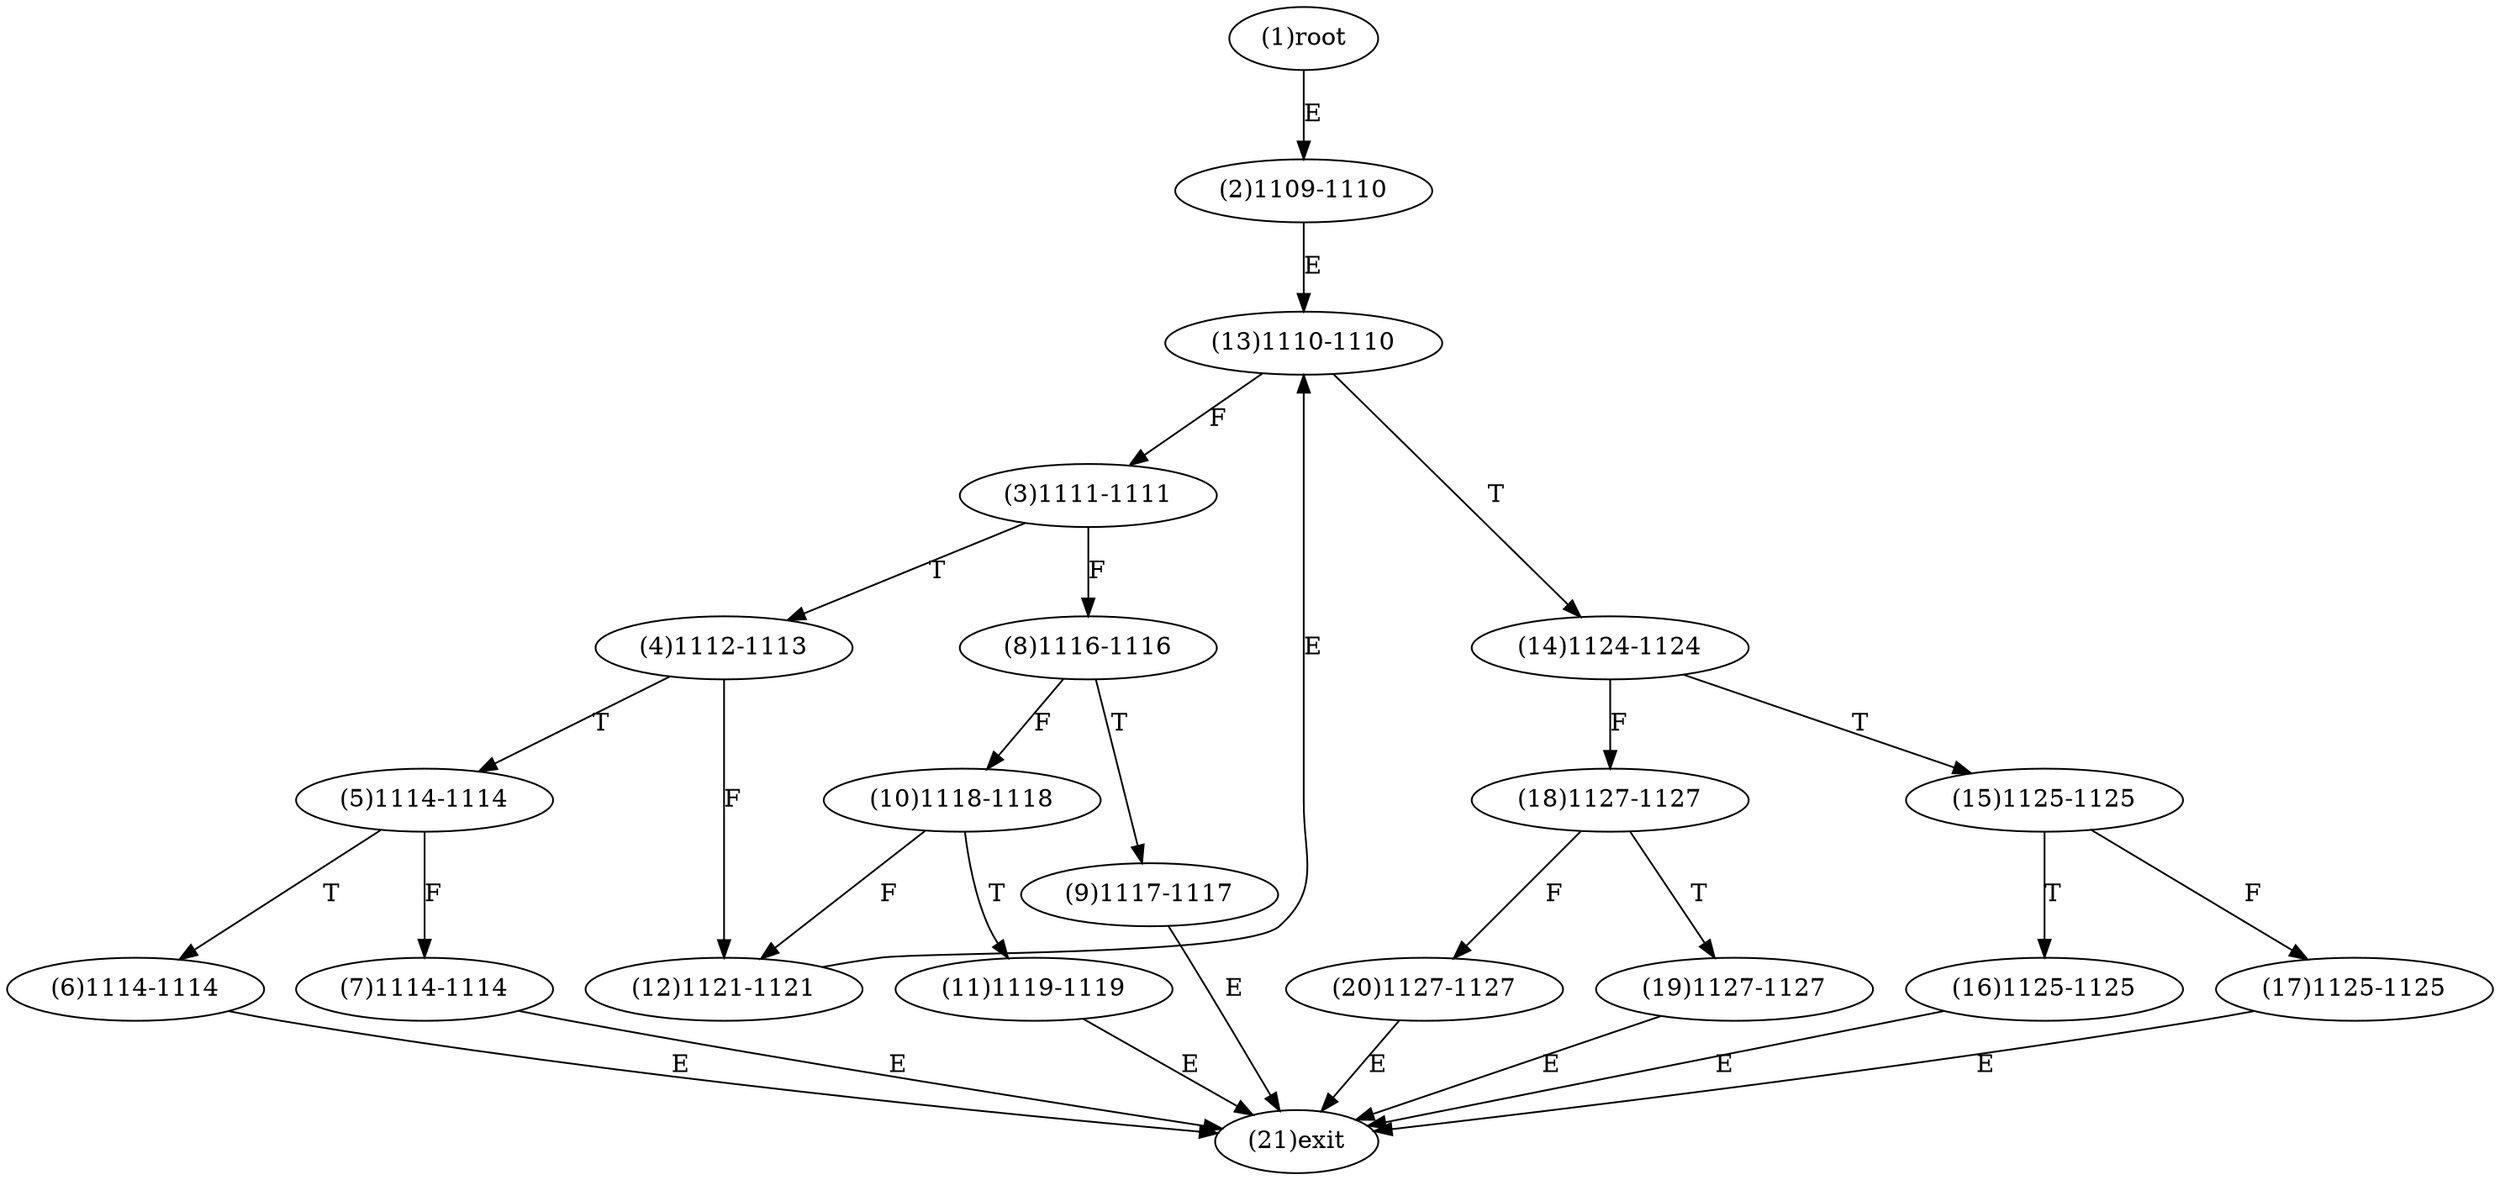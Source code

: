 digraph "" { 
1[ label="(1)root"];
2[ label="(2)1109-1110"];
3[ label="(3)1111-1111"];
4[ label="(4)1112-1113"];
5[ label="(5)1114-1114"];
6[ label="(6)1114-1114"];
7[ label="(7)1114-1114"];
8[ label="(8)1116-1116"];
9[ label="(9)1117-1117"];
10[ label="(10)1118-1118"];
11[ label="(11)1119-1119"];
12[ label="(12)1121-1121"];
13[ label="(13)1110-1110"];
14[ label="(14)1124-1124"];
15[ label="(15)1125-1125"];
17[ label="(17)1125-1125"];
16[ label="(16)1125-1125"];
19[ label="(19)1127-1127"];
18[ label="(18)1127-1127"];
21[ label="(21)exit"];
20[ label="(20)1127-1127"];
1->2[ label="E"];
2->13[ label="E"];
3->8[ label="F"];
3->4[ label="T"];
4->12[ label="F"];
4->5[ label="T"];
5->7[ label="F"];
5->6[ label="T"];
6->21[ label="E"];
7->21[ label="E"];
8->10[ label="F"];
8->9[ label="T"];
9->21[ label="E"];
10->12[ label="F"];
10->11[ label="T"];
11->21[ label="E"];
12->13[ label="E"];
13->3[ label="F"];
13->14[ label="T"];
14->18[ label="F"];
14->15[ label="T"];
15->17[ label="F"];
15->16[ label="T"];
16->21[ label="E"];
17->21[ label="E"];
18->20[ label="F"];
18->19[ label="T"];
19->21[ label="E"];
20->21[ label="E"];
}